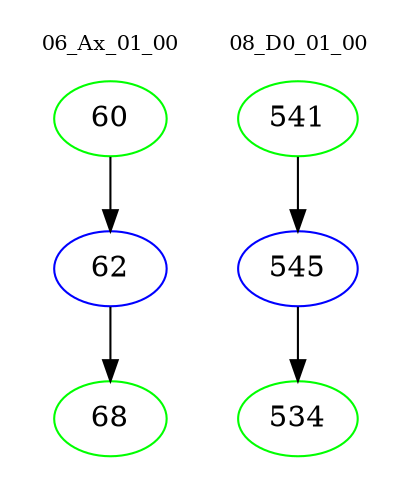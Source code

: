 digraph{
subgraph cluster_0 {
color = white
label = "06_Ax_01_00";
fontsize=10;
T0_60 [label="60", color="green"]
T0_60 -> T0_62 [color="black"]
T0_62 [label="62", color="blue"]
T0_62 -> T0_68 [color="black"]
T0_68 [label="68", color="green"]
}
subgraph cluster_1 {
color = white
label = "08_D0_01_00";
fontsize=10;
T1_541 [label="541", color="green"]
T1_541 -> T1_545 [color="black"]
T1_545 [label="545", color="blue"]
T1_545 -> T1_534 [color="black"]
T1_534 [label="534", color="green"]
}
}

